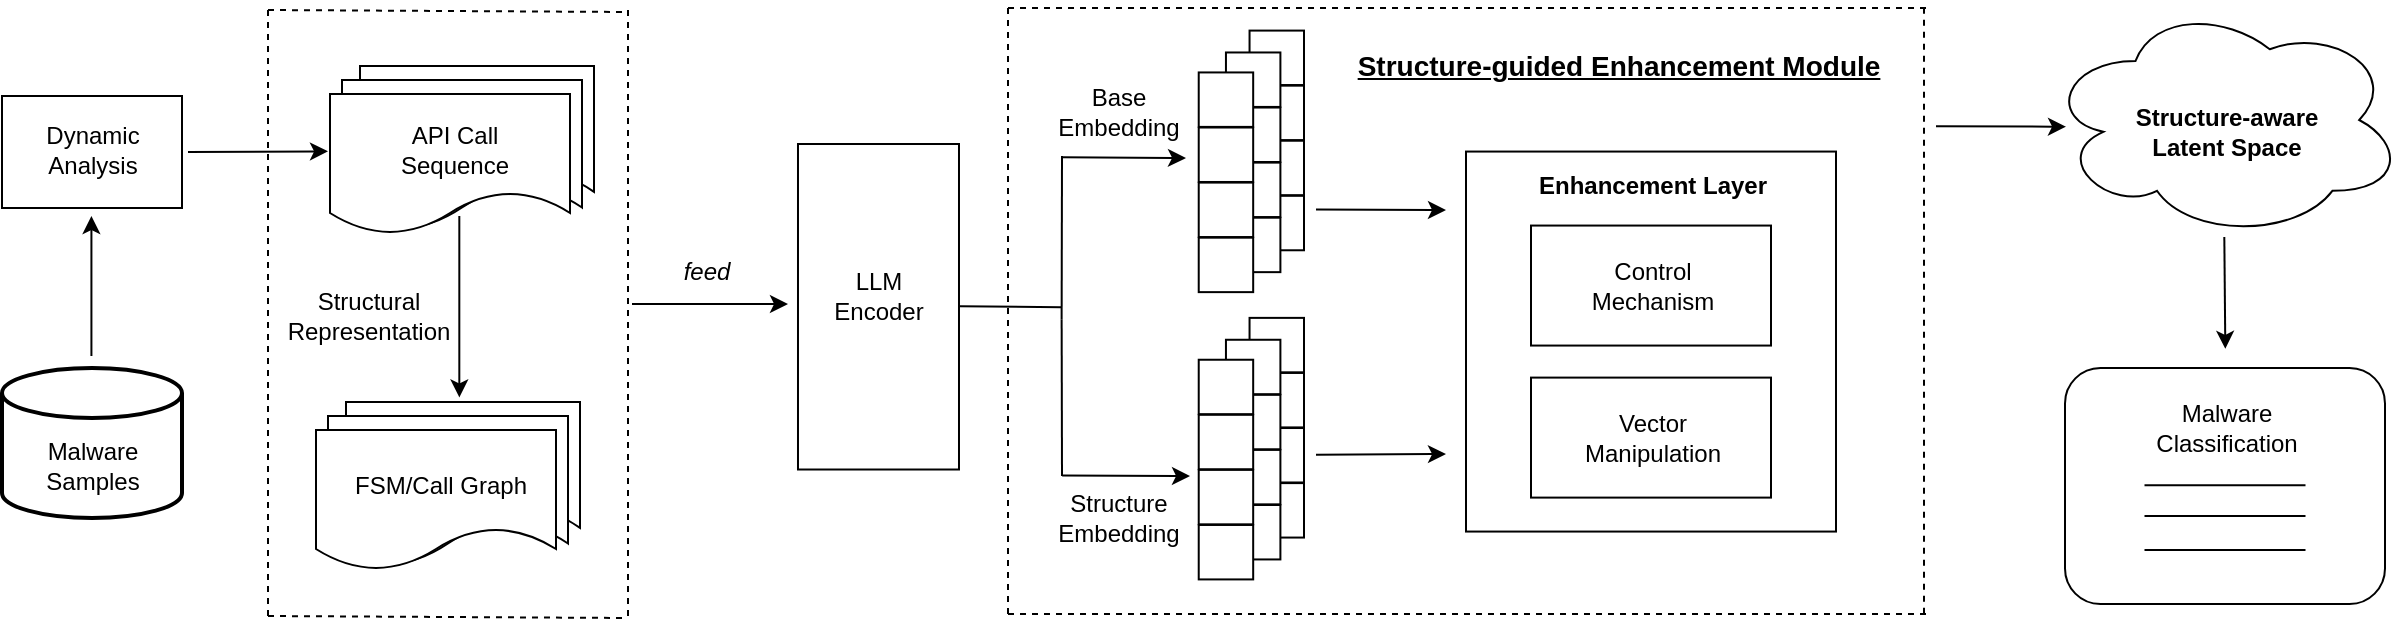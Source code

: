 <mxfile version="24.8.6">
  <diagram name="第 1 页" id="H4aQDe363Q3FN4pCdWJd">
    <mxGraphModel dx="1558" dy="774" grid="1" gridSize="10" guides="1" tooltips="1" connect="1" arrows="1" fold="1" page="1" pageScale="1" pageWidth="827" pageHeight="1169" math="0" shadow="0">
      <root>
        <mxCell id="0" />
        <mxCell id="1" parent="0" />
        <mxCell id="ezdm7JE4SphXt4pjz0XS-2" value="" style="strokeWidth=2;html=1;shape=mxgraph.flowchart.database;whiteSpace=wrap;fontStyle=0;align=center;verticalAlign=bottom;labelPosition=center;verticalLabelPosition=middle;horizontal=1;" parent="1" vertex="1">
          <mxGeometry x="207" y="326" width="90" height="75" as="geometry" />
        </mxCell>
        <mxCell id="ezdm7JE4SphXt4pjz0XS-3" value="Malware&lt;div&gt;Samples&lt;/div&gt;" style="text;html=1;align=center;verticalAlign=middle;resizable=0;points=[];autosize=1;strokeColor=none;fillColor=none;" parent="1" vertex="1">
          <mxGeometry x="217" y="355" width="70" height="40" as="geometry" />
        </mxCell>
        <mxCell id="ezdm7JE4SphXt4pjz0XS-4" value="" style="endArrow=classic;html=1;rounded=0;" parent="1" edge="1">
          <mxGeometry width="50" height="50" relative="1" as="geometry">
            <mxPoint x="251.71" y="320" as="sourcePoint" />
            <mxPoint x="251.71" y="250" as="targetPoint" />
          </mxGeometry>
        </mxCell>
        <mxCell id="ezdm7JE4SphXt4pjz0XS-5" value="" style="rounded=0;whiteSpace=wrap;html=1;" parent="1" vertex="1">
          <mxGeometry x="207" y="190" width="90" height="56" as="geometry" />
        </mxCell>
        <mxCell id="ezdm7JE4SphXt4pjz0XS-6" value="Dynamic&lt;div&gt;Analysis&lt;/div&gt;" style="text;html=1;align=center;verticalAlign=middle;resizable=0;points=[];autosize=1;strokeColor=none;fillColor=none;" parent="1" vertex="1">
          <mxGeometry x="217" y="197" width="70" height="40" as="geometry" />
        </mxCell>
        <mxCell id="ezdm7JE4SphXt4pjz0XS-7" value="" style="endArrow=classic;html=1;rounded=0;" parent="1" edge="1">
          <mxGeometry width="50" height="50" relative="1" as="geometry">
            <mxPoint x="300" y="218" as="sourcePoint" />
            <mxPoint x="370" y="217.66" as="targetPoint" />
          </mxGeometry>
        </mxCell>
        <mxCell id="ezdm7JE4SphXt4pjz0XS-13" value="" style="endArrow=classic;html=1;rounded=0;" parent="1" edge="1">
          <mxGeometry width="50" height="50" relative="1" as="geometry">
            <mxPoint x="435.66" y="250" as="sourcePoint" />
            <mxPoint x="435.66" y="340.69" as="targetPoint" />
          </mxGeometry>
        </mxCell>
        <mxCell id="ezdm7JE4SphXt4pjz0XS-17" value="" style="shape=document;whiteSpace=wrap;html=1;boundedLbl=1;" parent="1" vertex="1">
          <mxGeometry x="379" y="343" width="117" height="74" as="geometry" />
        </mxCell>
        <mxCell id="ezdm7JE4SphXt4pjz0XS-18" value="" style="shape=document;whiteSpace=wrap;html=1;boundedLbl=1;" parent="1" vertex="1">
          <mxGeometry x="370" y="350" width="120" height="75" as="geometry" />
        </mxCell>
        <mxCell id="ezdm7JE4SphXt4pjz0XS-19" value="" style="shape=document;whiteSpace=wrap;html=1;boundedLbl=1;labelBorderColor=none;" parent="1" vertex="1">
          <mxGeometry x="364" y="357" width="120" height="70" as="geometry" />
        </mxCell>
        <mxCell id="ezdm7JE4SphXt4pjz0XS-20" value="FSM/Call Graph" style="text;html=1;align=center;verticalAlign=middle;resizable=0;points=[];autosize=1;strokeColor=none;fillColor=none;" parent="1" vertex="1">
          <mxGeometry x="371" y="370" width="110" height="30" as="geometry" />
        </mxCell>
        <mxCell id="ezdm7JE4SphXt4pjz0XS-21" value="" style="shape=document;whiteSpace=wrap;html=1;boundedLbl=1;" parent="1" vertex="1">
          <mxGeometry x="386" y="175" width="117" height="74" as="geometry" />
        </mxCell>
        <mxCell id="ezdm7JE4SphXt4pjz0XS-22" value="" style="shape=document;whiteSpace=wrap;html=1;boundedLbl=1;" parent="1" vertex="1">
          <mxGeometry x="377" y="182" width="120" height="75" as="geometry" />
        </mxCell>
        <mxCell id="ezdm7JE4SphXt4pjz0XS-23" value="" style="shape=document;whiteSpace=wrap;html=1;boundedLbl=1;labelBorderColor=none;" parent="1" vertex="1">
          <mxGeometry x="371" y="189" width="120" height="70" as="geometry" />
        </mxCell>
        <mxCell id="ezdm7JE4SphXt4pjz0XS-24" value="API Call&lt;div&gt;Sequence&lt;/div&gt;" style="text;html=1;align=center;verticalAlign=middle;resizable=0;points=[];autosize=1;strokeColor=none;fillColor=none;" parent="1" vertex="1">
          <mxGeometry x="393" y="197" width="80" height="40" as="geometry" />
        </mxCell>
        <mxCell id="ezdm7JE4SphXt4pjz0XS-25" value="Structural&lt;div&gt;Representation&lt;/div&gt;" style="text;html=1;align=center;verticalAlign=middle;resizable=0;points=[];autosize=1;strokeColor=none;fillColor=none;" parent="1" vertex="1">
          <mxGeometry x="340" y="280" width="100" height="40" as="geometry" />
        </mxCell>
        <mxCell id="ezdm7JE4SphXt4pjz0XS-33" value="" style="endArrow=classic;html=1;rounded=0;" parent="1" edge="1">
          <mxGeometry width="50" height="50" relative="1" as="geometry">
            <mxPoint x="522" y="294" as="sourcePoint" />
            <mxPoint x="600" y="294" as="targetPoint" />
          </mxGeometry>
        </mxCell>
        <mxCell id="ezdm7JE4SphXt4pjz0XS-35" value="&lt;i&gt;feed&lt;/i&gt;" style="text;html=1;align=center;verticalAlign=middle;resizable=0;points=[];autosize=1;strokeColor=none;fillColor=none;" parent="1" vertex="1">
          <mxGeometry x="533.87" y="263.45" width="50" height="30" as="geometry" />
        </mxCell>
        <mxCell id="ezdm7JE4SphXt4pjz0XS-37" value="" style="rounded=0;whiteSpace=wrap;html=1;rotation=90;" parent="1" vertex="1">
          <mxGeometry x="563.87" y="255.13" width="162.75" height="80.5" as="geometry" />
        </mxCell>
        <mxCell id="ezdm7JE4SphXt4pjz0XS-38" value="LLM&lt;div&gt;Encoder&lt;/div&gt;" style="text;html=1;align=center;verticalAlign=middle;resizable=0;points=[];autosize=1;strokeColor=none;fillColor=none;" parent="1" vertex="1">
          <mxGeometry x="610.25" y="270" width="70" height="40" as="geometry" />
        </mxCell>
        <mxCell id="yIGRJzgeX2FqWWyCbdT4-8" value="" style="group" vertex="1" connectable="0" parent="1">
          <mxGeometry x="340" y="147" width="180" height="304" as="geometry" />
        </mxCell>
        <mxCell id="ezdm7JE4SphXt4pjz0XS-27" value="" style="endArrow=none;dashed=1;html=1;rounded=0;" parent="yIGRJzgeX2FqWWyCbdT4-8" edge="1">
          <mxGeometry width="50" height="50" relative="1" as="geometry">
            <mxPoint y="303" as="sourcePoint" />
            <mxPoint as="targetPoint" />
          </mxGeometry>
        </mxCell>
        <mxCell id="ezdm7JE4SphXt4pjz0XS-28" value="" style="endArrow=none;dashed=1;html=1;rounded=0;" parent="yIGRJzgeX2FqWWyCbdT4-8" edge="1">
          <mxGeometry width="50" height="50" relative="1" as="geometry">
            <mxPoint x="180" y="303" as="sourcePoint" />
            <mxPoint x="180" as="targetPoint" />
          </mxGeometry>
        </mxCell>
        <mxCell id="ezdm7JE4SphXt4pjz0XS-31" value="" style="endArrow=none;dashed=1;html=1;rounded=0;" parent="yIGRJzgeX2FqWWyCbdT4-8" edge="1">
          <mxGeometry width="50" height="50" relative="1" as="geometry">
            <mxPoint as="sourcePoint" />
            <mxPoint x="180" y="1" as="targetPoint" />
          </mxGeometry>
        </mxCell>
        <mxCell id="ezdm7JE4SphXt4pjz0XS-32" value="" style="endArrow=none;dashed=1;html=1;rounded=0;" parent="yIGRJzgeX2FqWWyCbdT4-8" edge="1">
          <mxGeometry width="50" height="50" relative="1" as="geometry">
            <mxPoint y="303" as="sourcePoint" />
            <mxPoint x="180" y="304" as="targetPoint" />
          </mxGeometry>
        </mxCell>
        <mxCell id="ezdm7JE4SphXt4pjz0XS-64" value="" style="whiteSpace=wrap;html=1;aspect=fixed;container=0;" parent="1" vertex="1">
          <mxGeometry x="830.775" y="157.293" width="27.225" height="27.225" as="geometry" />
        </mxCell>
        <mxCell id="ezdm7JE4SphXt4pjz0XS-65" value="" style="whiteSpace=wrap;html=1;aspect=fixed;container=0;" parent="1" vertex="1">
          <mxGeometry x="830.775" y="184.832" width="27.225" height="27.225" as="geometry" />
        </mxCell>
        <mxCell id="ezdm7JE4SphXt4pjz0XS-66" value="" style="whiteSpace=wrap;html=1;aspect=fixed;container=0;" parent="1" vertex="1">
          <mxGeometry x="830.775" y="212.371" width="27.225" height="27.225" as="geometry" />
        </mxCell>
        <mxCell id="ezdm7JE4SphXt4pjz0XS-67" value="" style="whiteSpace=wrap;html=1;aspect=fixed;container=0;" parent="1" vertex="1">
          <mxGeometry x="830.775" y="239.91" width="27.225" height="27.225" as="geometry" />
        </mxCell>
        <mxCell id="ezdm7JE4SphXt4pjz0XS-58" value="" style="whiteSpace=wrap;html=1;aspect=fixed;container=0;" parent="1" vertex="1">
          <mxGeometry x="818.977" y="168.233" width="27.225" height="27.225" as="geometry" />
        </mxCell>
        <mxCell id="ezdm7JE4SphXt4pjz0XS-59" value="" style="whiteSpace=wrap;html=1;aspect=fixed;container=0;" parent="1" vertex="1">
          <mxGeometry x="818.977" y="195.772" width="27.225" height="27.225" as="geometry" />
        </mxCell>
        <mxCell id="ezdm7JE4SphXt4pjz0XS-60" value="" style="whiteSpace=wrap;html=1;aspect=fixed;container=0;" parent="1" vertex="1">
          <mxGeometry x="818.977" y="223.311" width="27.225" height="27.225" as="geometry" />
        </mxCell>
        <mxCell id="ezdm7JE4SphXt4pjz0XS-61" value="" style="whiteSpace=wrap;html=1;aspect=fixed;container=0;" parent="1" vertex="1">
          <mxGeometry x="818.977" y="250.85" width="27.225" height="27.225" as="geometry" />
        </mxCell>
        <mxCell id="ezdm7JE4SphXt4pjz0XS-52" value="" style="whiteSpace=wrap;html=1;aspect=fixed;container=0;" parent="1" vertex="1">
          <mxGeometry x="805.364" y="178.222" width="27.225" height="27.225" as="geometry" />
        </mxCell>
        <mxCell id="ezdm7JE4SphXt4pjz0XS-53" value="" style="whiteSpace=wrap;html=1;aspect=fixed;container=0;" parent="1" vertex="1">
          <mxGeometry x="805.364" y="205.761" width="27.225" height="27.225" as="geometry" />
        </mxCell>
        <mxCell id="ezdm7JE4SphXt4pjz0XS-54" value="" style="whiteSpace=wrap;html=1;aspect=fixed;container=0;" parent="1" vertex="1">
          <mxGeometry x="805.364" y="233.299" width="27.225" height="27.225" as="geometry" />
        </mxCell>
        <mxCell id="ezdm7JE4SphXt4pjz0XS-55" value="" style="whiteSpace=wrap;html=1;aspect=fixed;container=0;" parent="1" vertex="1">
          <mxGeometry x="805.364" y="260.838" width="27.225" height="27.225" as="geometry" />
        </mxCell>
        <mxCell id="ezdm7JE4SphXt4pjz0XS-149" value="" style="endArrow=none;html=1;rounded=0;" parent="1" edge="1">
          <mxGeometry width="50" height="50" relative="1" as="geometry">
            <mxPoint x="686" y="295.145" as="sourcePoint" />
            <mxPoint x="736.821" y="295.62" as="targetPoint" />
          </mxGeometry>
        </mxCell>
        <mxCell id="ezdm7JE4SphXt4pjz0XS-150" value="" style="endArrow=none;html=1;rounded=0;" parent="1" edge="1">
          <mxGeometry width="50" height="50" relative="1" as="geometry">
            <mxPoint x="736.821" y="301.89" as="sourcePoint" />
            <mxPoint x="737" y="220" as="targetPoint" />
          </mxGeometry>
        </mxCell>
        <mxCell id="ezdm7JE4SphXt4pjz0XS-151" value="" style="endArrow=none;html=1;rounded=0;" parent="1" edge="1">
          <mxGeometry width="50" height="50" relative="1" as="geometry">
            <mxPoint x="737" y="380" as="sourcePoint" />
            <mxPoint x="736.821" y="301.89" as="targetPoint" />
          </mxGeometry>
        </mxCell>
        <mxCell id="ezdm7JE4SphXt4pjz0XS-154" value="" style="endArrow=classic;html=1;rounded=0;" parent="1" edge="1">
          <mxGeometry width="50" height="50" relative="1" as="geometry">
            <mxPoint x="737.071" y="379.693" as="sourcePoint" />
            <mxPoint x="801" y="380" as="targetPoint" />
          </mxGeometry>
        </mxCell>
        <mxCell id="ezdm7JE4SphXt4pjz0XS-155" value="" style="endArrow=classic;html=1;rounded=0;" parent="1" edge="1">
          <mxGeometry width="50" height="50" relative="1" as="geometry">
            <mxPoint x="736.821" y="220.588" as="sourcePoint" />
            <mxPoint x="799" y="221" as="targetPoint" />
          </mxGeometry>
        </mxCell>
        <mxCell id="ezdm7JE4SphXt4pjz0XS-156" value="Base&lt;div&gt;Embedding&lt;/div&gt;" style="text;html=1;align=center;verticalAlign=middle;resizable=0;points=[];autosize=1;strokeColor=none;fillColor=none;container=0;" parent="1" vertex="1">
          <mxGeometry x="724.763" y="177.78" width="80" height="40" as="geometry" />
        </mxCell>
        <mxCell id="ezdm7JE4SphXt4pjz0XS-157" value="Structure&lt;div&gt;Embedding&lt;/div&gt;" style="text;html=1;align=center;verticalAlign=middle;resizable=0;points=[];autosize=1;strokeColor=none;fillColor=none;container=0;" parent="1" vertex="1">
          <mxGeometry x="724.948" y="380.728" width="80" height="40" as="geometry" />
        </mxCell>
        <mxCell id="ezdm7JE4SphXt4pjz0XS-129" value="" style="whiteSpace=wrap;html=1;aspect=fixed;container=0;" parent="1" vertex="1">
          <mxGeometry x="830.775" y="300.939" width="27.225" height="27.225" as="geometry" />
        </mxCell>
        <mxCell id="ezdm7JE4SphXt4pjz0XS-130" value="" style="whiteSpace=wrap;html=1;aspect=fixed;container=0;" parent="1" vertex="1">
          <mxGeometry x="830.775" y="328.478" width="27.225" height="27.225" as="geometry" />
        </mxCell>
        <mxCell id="ezdm7JE4SphXt4pjz0XS-131" value="" style="whiteSpace=wrap;html=1;aspect=fixed;container=0;" parent="1" vertex="1">
          <mxGeometry x="830.775" y="356.017" width="27.225" height="27.225" as="geometry" />
        </mxCell>
        <mxCell id="ezdm7JE4SphXt4pjz0XS-132" value="" style="whiteSpace=wrap;html=1;aspect=fixed;container=0;" parent="1" vertex="1">
          <mxGeometry x="830.775" y="383.556" width="27.225" height="27.225" as="geometry" />
        </mxCell>
        <mxCell id="ezdm7JE4SphXt4pjz0XS-135" value="" style="whiteSpace=wrap;html=1;aspect=fixed;container=0;" parent="1" vertex="1">
          <mxGeometry x="818.977" y="311.879" width="27.225" height="27.225" as="geometry" />
        </mxCell>
        <mxCell id="ezdm7JE4SphXt4pjz0XS-136" value="" style="whiteSpace=wrap;html=1;aspect=fixed;container=0;" parent="1" vertex="1">
          <mxGeometry x="818.977" y="339.418" width="27.225" height="27.225" as="geometry" />
        </mxCell>
        <mxCell id="ezdm7JE4SphXt4pjz0XS-137" value="" style="whiteSpace=wrap;html=1;aspect=fixed;container=0;" parent="1" vertex="1">
          <mxGeometry x="818.977" y="366.957" width="27.225" height="27.225" as="geometry" />
        </mxCell>
        <mxCell id="ezdm7JE4SphXt4pjz0XS-138" value="" style="whiteSpace=wrap;html=1;aspect=fixed;container=0;" parent="1" vertex="1">
          <mxGeometry x="818.977" y="394.496" width="27.225" height="27.225" as="geometry" />
        </mxCell>
        <mxCell id="ezdm7JE4SphXt4pjz0XS-141" value="" style="whiteSpace=wrap;html=1;aspect=fixed;container=0;" parent="1" vertex="1">
          <mxGeometry x="805.364" y="321.868" width="27.225" height="27.225" as="geometry" />
        </mxCell>
        <mxCell id="ezdm7JE4SphXt4pjz0XS-142" value="" style="whiteSpace=wrap;html=1;aspect=fixed;container=0;" parent="1" vertex="1">
          <mxGeometry x="805.364" y="349.407" width="27.225" height="27.225" as="geometry" />
        </mxCell>
        <mxCell id="ezdm7JE4SphXt4pjz0XS-143" value="" style="whiteSpace=wrap;html=1;aspect=fixed;container=0;" parent="1" vertex="1">
          <mxGeometry x="805.364" y="376.946" width="27.225" height="27.225" as="geometry" />
        </mxCell>
        <mxCell id="ezdm7JE4SphXt4pjz0XS-144" value="" style="whiteSpace=wrap;html=1;aspect=fixed;container=0;" parent="1" vertex="1">
          <mxGeometry x="805.364" y="404.485" width="27.225" height="27.225" as="geometry" />
        </mxCell>
        <mxCell id="yIGRJzgeX2FqWWyCbdT4-10" value="" style="endArrow=none;dashed=1;html=1;rounded=0;" edge="1" parent="1">
          <mxGeometry width="50" height="50" relative="1" as="geometry">
            <mxPoint x="710" y="449" as="sourcePoint" />
            <mxPoint x="710" y="146" as="targetPoint" />
          </mxGeometry>
        </mxCell>
        <mxCell id="yIGRJzgeX2FqWWyCbdT4-12" value="" style="endArrow=none;dashed=1;html=1;rounded=0;" edge="1" parent="1">
          <mxGeometry width="50" height="50" relative="1" as="geometry">
            <mxPoint x="710" y="146" as="sourcePoint" />
            <mxPoint x="1169" y="146" as="targetPoint" />
          </mxGeometry>
        </mxCell>
        <mxCell id="yIGRJzgeX2FqWWyCbdT4-13" value="" style="endArrow=none;dashed=1;html=1;rounded=0;" edge="1" parent="1">
          <mxGeometry width="50" height="50" relative="1" as="geometry">
            <mxPoint x="710" y="449" as="sourcePoint" />
            <mxPoint x="1170" y="449" as="targetPoint" />
          </mxGeometry>
        </mxCell>
        <mxCell id="yIGRJzgeX2FqWWyCbdT4-14" value="&lt;b&gt;&lt;u&gt;&lt;font style=&quot;font-size: 14px;&quot;&gt;Structure-guided Enhancement Module&lt;/font&gt;&lt;/u&gt;&lt;/b&gt;" style="text;html=1;align=center;verticalAlign=middle;resizable=0;points=[];autosize=1;strokeColor=none;fillColor=none;" vertex="1" parent="1">
          <mxGeometry x="875" y="160" width="280" height="30" as="geometry" />
        </mxCell>
        <mxCell id="yIGRJzgeX2FqWWyCbdT4-15" value="" style="rounded=0;whiteSpace=wrap;html=1;" vertex="1" parent="1">
          <mxGeometry x="939" y="217.78" width="185" height="190" as="geometry" />
        </mxCell>
        <mxCell id="yIGRJzgeX2FqWWyCbdT4-16" value="" style="rounded=0;whiteSpace=wrap;html=1;" vertex="1" parent="1">
          <mxGeometry x="971.5" y="254.78" width="120" height="60" as="geometry" />
        </mxCell>
        <mxCell id="yIGRJzgeX2FqWWyCbdT4-17" value="&lt;b&gt;Enhancement Layer&lt;/b&gt;" style="text;html=1;align=center;verticalAlign=middle;resizable=0;points=[];autosize=1;strokeColor=none;fillColor=none;" vertex="1" parent="1">
          <mxGeometry x="961.5" y="219.7" width="140" height="30" as="geometry" />
        </mxCell>
        <mxCell id="yIGRJzgeX2FqWWyCbdT4-19" value="Control&lt;div&gt;Mechanism&lt;/div&gt;" style="text;html=1;align=center;verticalAlign=middle;resizable=0;points=[];autosize=1;strokeColor=none;fillColor=none;" vertex="1" parent="1">
          <mxGeometry x="991.5" y="264.78" width="80" height="40" as="geometry" />
        </mxCell>
        <mxCell id="yIGRJzgeX2FqWWyCbdT4-21" value="" style="rounded=0;whiteSpace=wrap;html=1;" vertex="1" parent="1">
          <mxGeometry x="971.5" y="330.8" width="120" height="60" as="geometry" />
        </mxCell>
        <mxCell id="yIGRJzgeX2FqWWyCbdT4-22" value="Vector&lt;div&gt;Manipulation&lt;/div&gt;" style="text;html=1;align=center;verticalAlign=middle;resizable=0;points=[];autosize=1;strokeColor=none;fillColor=none;" vertex="1" parent="1">
          <mxGeometry x="986.5" y="340.8" width="90" height="40" as="geometry" />
        </mxCell>
        <mxCell id="yIGRJzgeX2FqWWyCbdT4-23" value="" style="endArrow=none;dashed=1;html=1;rounded=0;" edge="1" parent="1">
          <mxGeometry width="50" height="50" relative="1" as="geometry">
            <mxPoint x="1168" y="448.88" as="sourcePoint" />
            <mxPoint x="1168" y="145.88" as="targetPoint" />
          </mxGeometry>
        </mxCell>
        <mxCell id="yIGRJzgeX2FqWWyCbdT4-24" value="" style="endArrow=classic;html=1;rounded=0;" edge="1" parent="1">
          <mxGeometry width="50" height="50" relative="1" as="geometry">
            <mxPoint x="864" y="246.71" as="sourcePoint" />
            <mxPoint x="929" y="247" as="targetPoint" />
          </mxGeometry>
        </mxCell>
        <mxCell id="yIGRJzgeX2FqWWyCbdT4-25" value="" style="endArrow=classic;html=1;rounded=0;" edge="1" parent="1">
          <mxGeometry width="50" height="50" relative="1" as="geometry">
            <mxPoint x="864" y="369.43" as="sourcePoint" />
            <mxPoint x="929" y="369" as="targetPoint" />
          </mxGeometry>
        </mxCell>
        <mxCell id="yIGRJzgeX2FqWWyCbdT4-28" value="" style="ellipse;shape=cloud;whiteSpace=wrap;html=1;" vertex="1" parent="1">
          <mxGeometry x="1229" y="143" width="179" height="118" as="geometry" />
        </mxCell>
        <mxCell id="yIGRJzgeX2FqWWyCbdT4-29" value="&lt;b&gt;Structure-aware&lt;/b&gt;&lt;div&gt;&lt;b&gt;Latent Space&lt;/b&gt;&lt;/div&gt;" style="text;html=1;align=center;verticalAlign=middle;resizable=0;points=[];autosize=1;strokeColor=none;fillColor=none;" vertex="1" parent="1">
          <mxGeometry x="1263.5" y="188" width="110" height="40" as="geometry" />
        </mxCell>
        <mxCell id="yIGRJzgeX2FqWWyCbdT4-30" value="" style="endArrow=classic;html=1;rounded=0;" edge="1" parent="1">
          <mxGeometry width="50" height="50" relative="1" as="geometry">
            <mxPoint x="1174" y="205.07" as="sourcePoint" />
            <mxPoint x="1239" y="205.36" as="targetPoint" />
          </mxGeometry>
        </mxCell>
        <mxCell id="yIGRJzgeX2FqWWyCbdT4-31" value="" style="endArrow=classic;html=1;rounded=0;" edge="1" parent="1">
          <mxGeometry width="50" height="50" relative="1" as="geometry">
            <mxPoint x="1318.16" y="260.52" as="sourcePoint" />
            <mxPoint x="1318.66" y="316.43" as="targetPoint" />
          </mxGeometry>
        </mxCell>
        <mxCell id="yIGRJzgeX2FqWWyCbdT4-32" value="" style="rounded=1;whiteSpace=wrap;html=1;" vertex="1" parent="1">
          <mxGeometry x="1238.5" y="326" width="160" height="118" as="geometry" />
        </mxCell>
        <mxCell id="yIGRJzgeX2FqWWyCbdT4-33" value="Malware&lt;div&gt;Classification&lt;/div&gt;" style="text;html=1;align=center;verticalAlign=middle;resizable=0;points=[];autosize=1;strokeColor=none;fillColor=none;" vertex="1" parent="1">
          <mxGeometry x="1273.5" y="335.63" width="90" height="40" as="geometry" />
        </mxCell>
        <mxCell id="yIGRJzgeX2FqWWyCbdT4-34" value="" style="endArrow=none;html=1;rounded=0;" edge="1" parent="1">
          <mxGeometry width="50" height="50" relative="1" as="geometry">
            <mxPoint x="1278.25" y="384.66" as="sourcePoint" />
            <mxPoint x="1358.75" y="384.66" as="targetPoint" />
          </mxGeometry>
        </mxCell>
        <mxCell id="yIGRJzgeX2FqWWyCbdT4-35" value="" style="endArrow=none;html=1;rounded=0;" edge="1" parent="1">
          <mxGeometry width="50" height="50" relative="1" as="geometry">
            <mxPoint x="1278.25" y="400.0" as="sourcePoint" />
            <mxPoint x="1358.75" y="400.0" as="targetPoint" />
          </mxGeometry>
        </mxCell>
        <mxCell id="yIGRJzgeX2FqWWyCbdT4-36" value="" style="endArrow=none;html=1;rounded=0;" edge="1" parent="1">
          <mxGeometry width="50" height="50" relative="1" as="geometry">
            <mxPoint x="1278.25" y="417.0" as="sourcePoint" />
            <mxPoint x="1358.75" y="417.0" as="targetPoint" />
          </mxGeometry>
        </mxCell>
      </root>
    </mxGraphModel>
  </diagram>
</mxfile>
